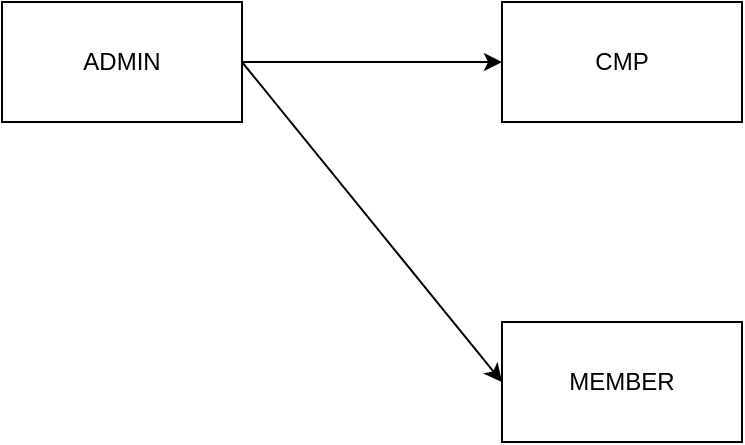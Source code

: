 <mxfile version="26.1.0">
  <diagram name="페이지-1" id="MihOP8HVAaGrmpQ7puKx">
    <mxGraphModel dx="2025" dy="712" grid="1" gridSize="10" guides="1" tooltips="1" connect="1" arrows="1" fold="1" page="0" pageScale="1" pageWidth="827" pageHeight="1169" math="0" shadow="0">
      <root>
        <mxCell id="0" />
        <mxCell id="1" parent="0" />
        <mxCell id="cARZNgqgTZmyXKRvxcbQ-4" style="rounded=0;orthogonalLoop=1;jettySize=auto;html=1;exitX=1;exitY=0.5;exitDx=0;exitDy=0;" edge="1" parent="1" source="cARZNgqgTZmyXKRvxcbQ-1" target="cARZNgqgTZmyXKRvxcbQ-2">
          <mxGeometry relative="1" as="geometry" />
        </mxCell>
        <mxCell id="cARZNgqgTZmyXKRvxcbQ-5" style="rounded=0;orthogonalLoop=1;jettySize=auto;html=1;exitX=1;exitY=0.5;exitDx=0;exitDy=0;entryX=0;entryY=0.5;entryDx=0;entryDy=0;" edge="1" parent="1" source="cARZNgqgTZmyXKRvxcbQ-1" target="cARZNgqgTZmyXKRvxcbQ-3">
          <mxGeometry relative="1" as="geometry" />
        </mxCell>
        <mxCell id="cARZNgqgTZmyXKRvxcbQ-1" value="ADMIN" style="rounded=0;whiteSpace=wrap;html=1;" vertex="1" parent="1">
          <mxGeometry x="350" y="540" width="120" height="60" as="geometry" />
        </mxCell>
        <mxCell id="cARZNgqgTZmyXKRvxcbQ-2" value="CMP" style="rounded=0;whiteSpace=wrap;html=1;" vertex="1" parent="1">
          <mxGeometry x="600" y="540" width="120" height="60" as="geometry" />
        </mxCell>
        <mxCell id="cARZNgqgTZmyXKRvxcbQ-3" value="MEMBER" style="rounded=0;whiteSpace=wrap;html=1;" vertex="1" parent="1">
          <mxGeometry x="600" y="700" width="120" height="60" as="geometry" />
        </mxCell>
      </root>
    </mxGraphModel>
  </diagram>
</mxfile>

